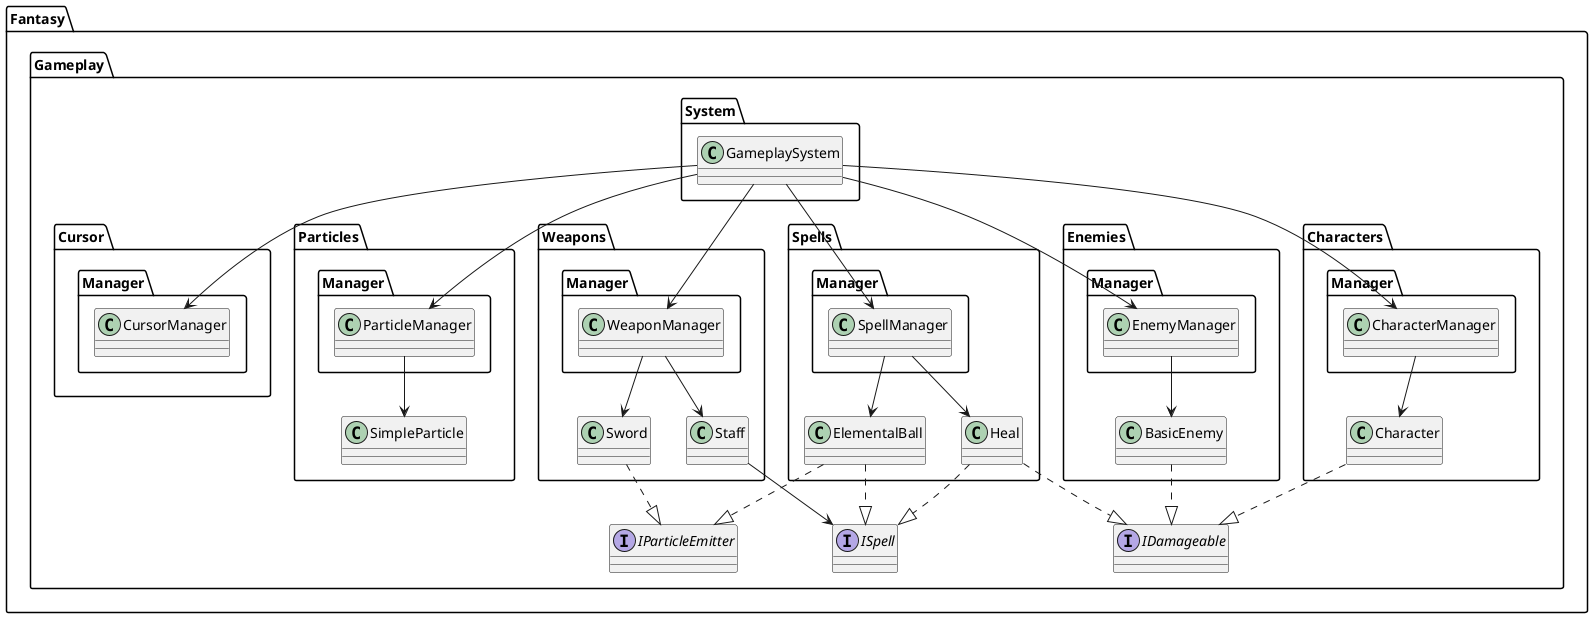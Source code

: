 ﻿@startuml
'https://plantuml.com/class-diagram

package Fantasy {
    package Gameplay {
        package System {
            Class GameplaySystem
        }
        
        interface IParticleEmitter
        interface IDamageable
        interface ISpell

        package Cursor {
            package Manager {
                Class CursorManager
            }
        }
        
        package Particles {
            package Manager {
                Class ParticleManager
            }
            
            ParticleManager --> SimpleParticle
        }
        
        package Spells {
            package Manager {
                Class SpellManager
            }
            
            Heal ..|> ISpell
            Heal ..|> IDamageable
            ElementalBall ..|> ISpell
            ElementalBall ..|> IParticleEmitter
            
            SpellManager --> ElementalBall
            SpellManager --> Heal
        }
        
        package Weapons {
            package Manager {
                Class WeaponManager
            }
            
            Staff --> ISpell
            Sword ..|> IParticleEmitter
            
            WeaponManager --> Staff
            WeaponManager --> Sword
        }
        
        package Characters {
            package Manager {
                Class CharacterManager
            }
            
            Character ..|> IDamageable
            
            CharacterManager --> Character
        }
        
        package Enemies {
            package Manager {
                Class EnemyManager
            }
            
            BasicEnemy ..|> IDamageable
            
            EnemyManager --> BasicEnemy
        }
        
        GameplaySystem --> CursorManager
        GameplaySystem --> ParticleManager
        GameplaySystem --> SpellManager
        GameplaySystem --> WeaponManager
        GameplaySystem --> CharacterManager
        GameplaySystem --> EnemyManager
    }
}

@enduml
